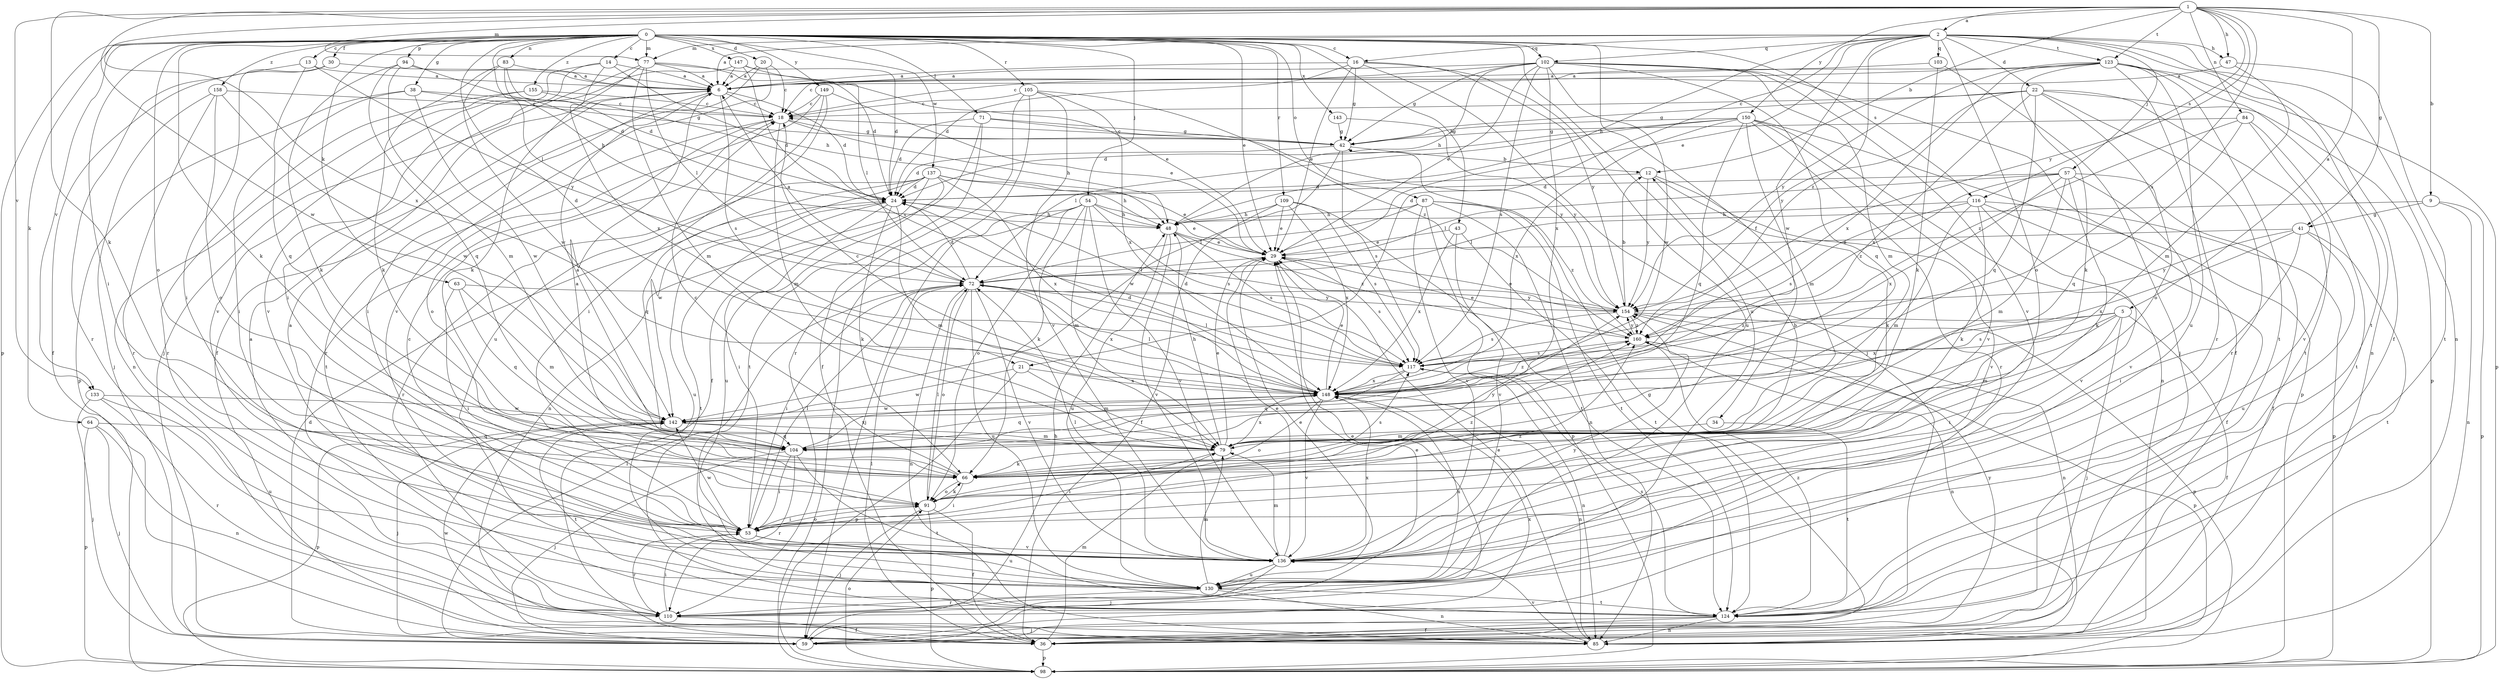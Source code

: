 strict digraph  {
0;
1;
2;
5;
6;
9;
12;
13;
14;
16;
18;
20;
21;
22;
24;
29;
30;
34;
36;
38;
41;
42;
43;
47;
48;
53;
54;
57;
59;
63;
64;
66;
71;
72;
77;
79;
83;
84;
85;
87;
91;
94;
98;
102;
103;
104;
105;
109;
110;
116;
117;
123;
124;
130;
133;
136;
137;
142;
143;
147;
148;
149;
150;
154;
155;
158;
160;
0 -> 13  [label=c];
0 -> 14  [label=c];
0 -> 16  [label=c];
0 -> 20  [label=d];
0 -> 21  [label=d];
0 -> 29  [label=e];
0 -> 30  [label=f];
0 -> 34  [label=f];
0 -> 38  [label=g];
0 -> 43  [label=h];
0 -> 53  [label=i];
0 -> 54  [label=j];
0 -> 63  [label=k];
0 -> 64  [label=k];
0 -> 66  [label=k];
0 -> 71  [label=l];
0 -> 72  [label=l];
0 -> 77  [label=m];
0 -> 83  [label=n];
0 -> 87  [label=o];
0 -> 91  [label=o];
0 -> 94  [label=p];
0 -> 98  [label=p];
0 -> 102  [label=q];
0 -> 105  [label=r];
0 -> 109  [label=r];
0 -> 116  [label=s];
0 -> 130  [label=u];
0 -> 133  [label=v];
0 -> 137  [label=w];
0 -> 143  [label=x];
0 -> 147  [label=x];
0 -> 149  [label=y];
0 -> 155  [label=z];
0 -> 158  [label=z];
1 -> 2  [label=a];
1 -> 5  [label=a];
1 -> 9  [label=b];
1 -> 12  [label=b];
1 -> 41  [label=g];
1 -> 47  [label=h];
1 -> 66  [label=k];
1 -> 77  [label=m];
1 -> 84  [label=n];
1 -> 116  [label=s];
1 -> 117  [label=s];
1 -> 123  [label=t];
1 -> 133  [label=v];
1 -> 142  [label=w];
1 -> 148  [label=x];
1 -> 150  [label=y];
1 -> 154  [label=y];
2 -> 6  [label=a];
2 -> 16  [label=c];
2 -> 21  [label=d];
2 -> 22  [label=d];
2 -> 29  [label=e];
2 -> 36  [label=f];
2 -> 47  [label=h];
2 -> 48  [label=h];
2 -> 57  [label=j];
2 -> 77  [label=m];
2 -> 85  [label=n];
2 -> 91  [label=o];
2 -> 102  [label=q];
2 -> 103  [label=q];
2 -> 123  [label=t];
2 -> 124  [label=t];
2 -> 142  [label=w];
2 -> 160  [label=z];
5 -> 36  [label=f];
5 -> 53  [label=i];
5 -> 59  [label=j];
5 -> 79  [label=m];
5 -> 117  [label=s];
5 -> 148  [label=x];
5 -> 160  [label=z];
6 -> 18  [label=c];
6 -> 24  [label=d];
6 -> 53  [label=i];
6 -> 117  [label=s];
9 -> 41  [label=g];
9 -> 72  [label=l];
9 -> 85  [label=n];
9 -> 98  [label=p];
12 -> 24  [label=d];
12 -> 66  [label=k];
12 -> 136  [label=v];
12 -> 154  [label=y];
13 -> 6  [label=a];
13 -> 104  [label=q];
13 -> 110  [label=r];
13 -> 154  [label=y];
14 -> 6  [label=a];
14 -> 48  [label=h];
14 -> 53  [label=i];
14 -> 136  [label=v];
14 -> 148  [label=x];
16 -> 6  [label=a];
16 -> 24  [label=d];
16 -> 29  [label=e];
16 -> 42  [label=g];
16 -> 59  [label=j];
16 -> 130  [label=u];
16 -> 154  [label=y];
18 -> 42  [label=g];
18 -> 48  [label=h];
18 -> 79  [label=m];
18 -> 91  [label=o];
18 -> 124  [label=t];
20 -> 6  [label=a];
20 -> 18  [label=c];
20 -> 36  [label=f];
20 -> 136  [label=v];
21 -> 79  [label=m];
21 -> 98  [label=p];
21 -> 142  [label=w];
21 -> 148  [label=x];
22 -> 18  [label=c];
22 -> 42  [label=g];
22 -> 91  [label=o];
22 -> 98  [label=p];
22 -> 104  [label=q];
22 -> 110  [label=r];
22 -> 124  [label=t];
22 -> 148  [label=x];
22 -> 154  [label=y];
24 -> 48  [label=h];
24 -> 53  [label=i];
24 -> 66  [label=k];
24 -> 79  [label=m];
24 -> 124  [label=t];
24 -> 130  [label=u];
29 -> 72  [label=l];
29 -> 117  [label=s];
30 -> 6  [label=a];
30 -> 36  [label=f];
30 -> 53  [label=i];
34 -> 79  [label=m];
34 -> 124  [label=t];
36 -> 72  [label=l];
36 -> 79  [label=m];
36 -> 98  [label=p];
36 -> 154  [label=y];
38 -> 18  [label=c];
38 -> 42  [label=g];
38 -> 53  [label=i];
38 -> 98  [label=p];
38 -> 142  [label=w];
41 -> 29  [label=e];
41 -> 53  [label=i];
41 -> 124  [label=t];
41 -> 130  [label=u];
41 -> 148  [label=x];
41 -> 154  [label=y];
42 -> 12  [label=b];
42 -> 18  [label=c];
42 -> 24  [label=d];
42 -> 117  [label=s];
42 -> 142  [label=w];
43 -> 29  [label=e];
43 -> 124  [label=t];
43 -> 136  [label=v];
43 -> 148  [label=x];
47 -> 6  [label=a];
47 -> 79  [label=m];
47 -> 124  [label=t];
48 -> 29  [label=e];
48 -> 117  [label=s];
48 -> 130  [label=u];
48 -> 136  [label=v];
48 -> 160  [label=z];
53 -> 72  [label=l];
53 -> 91  [label=o];
53 -> 110  [label=r];
53 -> 130  [label=u];
53 -> 136  [label=v];
53 -> 142  [label=w];
53 -> 160  [label=z];
54 -> 29  [label=e];
54 -> 48  [label=h];
54 -> 59  [label=j];
54 -> 66  [label=k];
54 -> 79  [label=m];
54 -> 91  [label=o];
54 -> 98  [label=p];
54 -> 117  [label=s];
54 -> 136  [label=v];
57 -> 24  [label=d];
57 -> 36  [label=f];
57 -> 66  [label=k];
57 -> 72  [label=l];
57 -> 79  [label=m];
57 -> 136  [label=v];
57 -> 148  [label=x];
57 -> 160  [label=z];
59 -> 24  [label=d];
59 -> 29  [label=e];
59 -> 42  [label=g];
59 -> 48  [label=h];
59 -> 72  [label=l];
59 -> 148  [label=x];
63 -> 53  [label=i];
63 -> 79  [label=m];
63 -> 104  [label=q];
63 -> 154  [label=y];
64 -> 59  [label=j];
64 -> 85  [label=n];
64 -> 98  [label=p];
64 -> 104  [label=q];
66 -> 6  [label=a];
66 -> 12  [label=b];
66 -> 18  [label=c];
66 -> 53  [label=i];
66 -> 91  [label=o];
66 -> 117  [label=s];
66 -> 154  [label=y];
71 -> 24  [label=d];
71 -> 36  [label=f];
71 -> 42  [label=g];
71 -> 124  [label=t];
71 -> 154  [label=y];
72 -> 6  [label=a];
72 -> 24  [label=d];
72 -> 53  [label=i];
72 -> 85  [label=n];
72 -> 91  [label=o];
72 -> 130  [label=u];
72 -> 136  [label=v];
72 -> 148  [label=x];
72 -> 154  [label=y];
77 -> 6  [label=a];
77 -> 24  [label=d];
77 -> 29  [label=e];
77 -> 66  [label=k];
77 -> 72  [label=l];
77 -> 79  [label=m];
77 -> 136  [label=v];
79 -> 29  [label=e];
79 -> 48  [label=h];
79 -> 53  [label=i];
79 -> 66  [label=k];
79 -> 148  [label=x];
83 -> 6  [label=a];
83 -> 24  [label=d];
83 -> 48  [label=h];
83 -> 66  [label=k];
83 -> 142  [label=w];
84 -> 42  [label=g];
84 -> 104  [label=q];
84 -> 124  [label=t];
84 -> 136  [label=v];
84 -> 160  [label=z];
85 -> 29  [label=e];
85 -> 136  [label=v];
85 -> 142  [label=w];
87 -> 48  [label=h];
87 -> 72  [label=l];
87 -> 85  [label=n];
87 -> 98  [label=p];
87 -> 124  [label=t];
87 -> 136  [label=v];
87 -> 160  [label=z];
91 -> 36  [label=f];
91 -> 53  [label=i];
91 -> 59  [label=j];
91 -> 66  [label=k];
91 -> 72  [label=l];
91 -> 98  [label=p];
91 -> 160  [label=z];
94 -> 6  [label=a];
94 -> 24  [label=d];
94 -> 66  [label=k];
94 -> 79  [label=m];
94 -> 104  [label=q];
98 -> 91  [label=o];
102 -> 6  [label=a];
102 -> 18  [label=c];
102 -> 29  [label=e];
102 -> 36  [label=f];
102 -> 42  [label=g];
102 -> 48  [label=h];
102 -> 79  [label=m];
102 -> 104  [label=q];
102 -> 117  [label=s];
102 -> 136  [label=v];
102 -> 142  [label=w];
102 -> 148  [label=x];
103 -> 6  [label=a];
103 -> 59  [label=j];
103 -> 66  [label=k];
104 -> 6  [label=a];
104 -> 53  [label=i];
104 -> 59  [label=j];
104 -> 110  [label=r];
104 -> 124  [label=t];
104 -> 148  [label=x];
105 -> 18  [label=c];
105 -> 36  [label=f];
105 -> 110  [label=r];
105 -> 136  [label=v];
105 -> 148  [label=x];
105 -> 160  [label=z];
109 -> 29  [label=e];
109 -> 36  [label=f];
109 -> 48  [label=h];
109 -> 117  [label=s];
109 -> 124  [label=t];
109 -> 148  [label=x];
110 -> 29  [label=e];
110 -> 36  [label=f];
110 -> 53  [label=i];
116 -> 36  [label=f];
116 -> 48  [label=h];
116 -> 66  [label=k];
116 -> 79  [label=m];
116 -> 98  [label=p];
116 -> 117  [label=s];
116 -> 136  [label=v];
117 -> 24  [label=d];
117 -> 72  [label=l];
117 -> 85  [label=n];
117 -> 104  [label=q];
117 -> 148  [label=x];
123 -> 6  [label=a];
123 -> 18  [label=c];
123 -> 66  [label=k];
123 -> 85  [label=n];
123 -> 98  [label=p];
123 -> 110  [label=r];
123 -> 124  [label=t];
123 -> 130  [label=u];
123 -> 148  [label=x];
123 -> 154  [label=y];
124 -> 36  [label=f];
124 -> 59  [label=j];
124 -> 85  [label=n];
124 -> 117  [label=s];
124 -> 160  [label=z];
130 -> 6  [label=a];
130 -> 29  [label=e];
130 -> 79  [label=m];
130 -> 85  [label=n];
130 -> 110  [label=r];
130 -> 124  [label=t];
130 -> 148  [label=x];
130 -> 154  [label=y];
133 -> 59  [label=j];
133 -> 110  [label=r];
133 -> 130  [label=u];
133 -> 142  [label=w];
136 -> 6  [label=a];
136 -> 18  [label=c];
136 -> 29  [label=e];
136 -> 59  [label=j];
136 -> 72  [label=l];
136 -> 79  [label=m];
136 -> 130  [label=u];
136 -> 148  [label=x];
137 -> 24  [label=d];
137 -> 29  [label=e];
137 -> 48  [label=h];
137 -> 85  [label=n];
137 -> 104  [label=q];
137 -> 110  [label=r];
137 -> 130  [label=u];
137 -> 142  [label=w];
137 -> 148  [label=x];
142 -> 59  [label=j];
142 -> 79  [label=m];
142 -> 98  [label=p];
142 -> 104  [label=q];
142 -> 124  [label=t];
143 -> 42  [label=g];
143 -> 154  [label=y];
147 -> 6  [label=a];
147 -> 24  [label=d];
147 -> 59  [label=j];
147 -> 72  [label=l];
147 -> 117  [label=s];
148 -> 18  [label=c];
148 -> 24  [label=d];
148 -> 29  [label=e];
148 -> 72  [label=l];
148 -> 85  [label=n];
148 -> 91  [label=o];
148 -> 104  [label=q];
148 -> 136  [label=v];
148 -> 142  [label=w];
148 -> 160  [label=z];
149 -> 18  [label=c];
149 -> 29  [label=e];
149 -> 53  [label=i];
149 -> 110  [label=r];
149 -> 130  [label=u];
150 -> 24  [label=d];
150 -> 42  [label=g];
150 -> 72  [label=l];
150 -> 79  [label=m];
150 -> 85  [label=n];
150 -> 98  [label=p];
150 -> 104  [label=q];
150 -> 110  [label=r];
150 -> 136  [label=v];
150 -> 148  [label=x];
154 -> 12  [label=b];
154 -> 29  [label=e];
154 -> 85  [label=n];
154 -> 98  [label=p];
154 -> 117  [label=s];
154 -> 160  [label=z];
155 -> 18  [label=c];
155 -> 24  [label=d];
155 -> 85  [label=n];
155 -> 110  [label=r];
158 -> 18  [label=c];
158 -> 59  [label=j];
158 -> 91  [label=o];
158 -> 110  [label=r];
158 -> 142  [label=w];
160 -> 29  [label=e];
160 -> 85  [label=n];
160 -> 98  [label=p];
160 -> 117  [label=s];
160 -> 154  [label=y];
}
